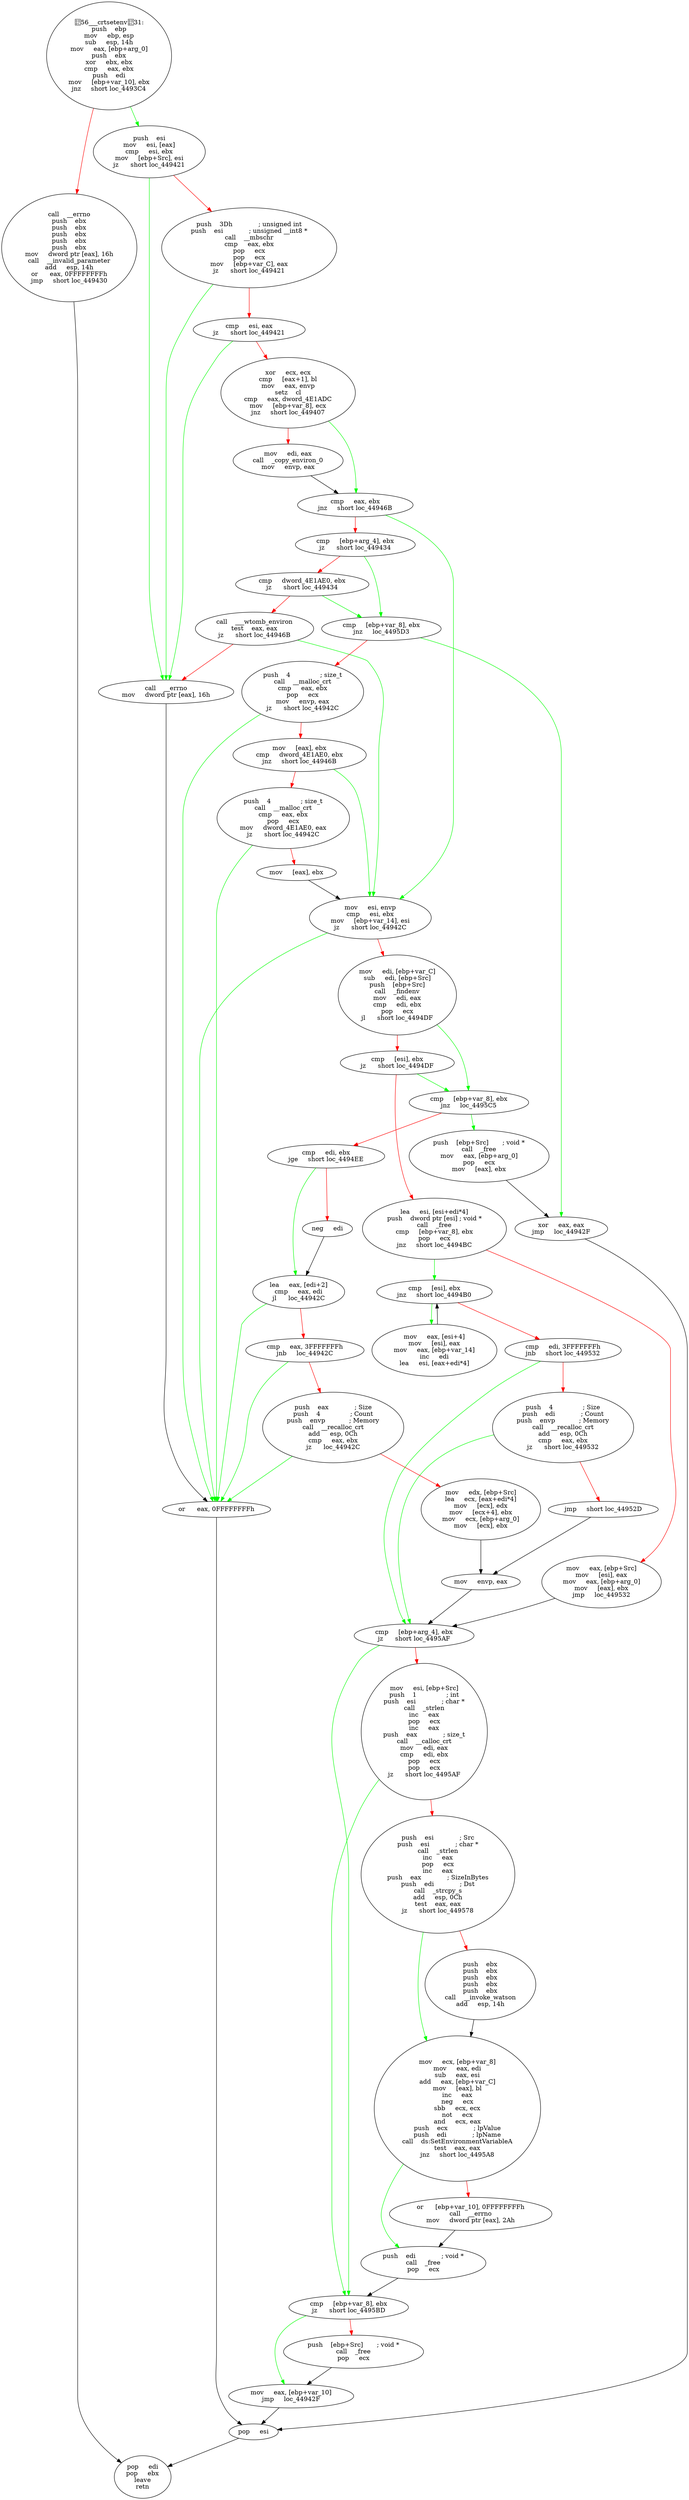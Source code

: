 digraph G{
Node0 [label = "56___crtsetenv31:
push    ebp
mov     ebp, esp
sub     esp, 14h
mov     eax, [ebp+arg_0]
push    ebx
xor     ebx, ebx
cmp     eax, ebx
push    edi
mov     [ebp+var_10], ebx
jnz     short loc_4493C4"]
Node1 [label = "call    __errno
push    ebx
push    ebx
push    ebx
push    ebx
push    ebx
mov     dword ptr [eax], 16h
call    __invalid_parameter
add     esp, 14h
or      eax, 0FFFFFFFFh
jmp     short loc_449430"]
Node2 [label = "push    esi
mov     esi, [eax]
cmp     esi, ebx
mov     [ebp+Src], esi
jz      short loc_449421"]
Node3 [label = "push    3Dh             ; unsigned int
push    esi             ; unsigned __int8 *
call    __mbschr
cmp     eax, ebx
pop     ecx
pop     ecx
mov     [ebp+var_C], eax
jz      short loc_449421"]
Node4 [label = "cmp     esi, eax
jz      short loc_449421"]
Node5 [label = "xor     ecx, ecx
cmp     [eax+1], bl
mov     eax, envp
setz    cl
cmp     eax, dword_4E1ADC
mov     [ebp+var_8], ecx
jnz     short loc_449407"]
Node6 [label = "mov     edi, eax
call    _copy_environ_0
mov     envp, eax"]
Node7 [label = "cmp     eax, ebx
jnz     short loc_44946B"]
Node8 [label = "cmp     [ebp+arg_4], ebx
jz      short loc_449434"]
Node9 [label = "cmp     dword_4E1AE0, ebx
jz      short loc_449434"]
Node10 [label = "call    ___wtomb_environ
test    eax, eax
jz      short loc_44946B"]
Node11 [label = "call    __errno
mov     dword ptr [eax], 16h"]
Node12 [label = "or      eax, 0FFFFFFFFh"]
Node13 [label = "pop     esi"]
Node14 [label = "pop     edi
pop     ebx
leave
retn"]
Node15 [label = "cmp     [ebp+var_8], ebx
jnz     loc_4495D3"]
Node16 [label = "push    4               ; size_t
call    __malloc_crt
cmp     eax, ebx
pop     ecx
mov     envp, eax
jz      short loc_44942C"]
Node17 [label = "mov     [eax], ebx
cmp     dword_4E1AE0, ebx
jnz     short loc_44946B"]
Node18 [label = "push    4               ; size_t
call    __malloc_crt
cmp     eax, ebx
pop     ecx
mov     dword_4E1AE0, eax
jz      short loc_44942C"]
Node19 [label = "mov     [eax], ebx"]
Node20 [label = "mov     esi, envp
cmp     esi, ebx
mov     [ebp+var_14], esi
jz      short loc_44942C"]
Node21 [label = "mov     edi, [ebp+var_C]
sub     edi, [ebp+Src]
push    [ebp+Src]
call    _findenv
mov     edi, eax
cmp     edi, ebx
pop     ecx
jl      short loc_4494DF"]
Node22 [label = "cmp     [esi], ebx
jz      short loc_4494DF"]
Node23 [label = "lea     esi, [esi+edi*4]
push    dword ptr [esi] ; void *
call    _free
cmp     [ebp+var_8], ebx
pop     ecx
jnz     short loc_4494BC"]
Node24 [label = "mov     eax, [ebp+Src]
mov     [esi], eax
mov     eax, [ebp+arg_0]
mov     [eax], ebx
jmp     loc_449532"]
Node25 [label = "mov     eax, [esi+4]
mov     [esi], eax
mov     eax, [ebp+var_14]
inc     edi
lea     esi, [eax+edi*4]"]
Node26 [label = "cmp     [esi], ebx
jnz     short loc_4494B0"]
Node27 [label = "cmp     edi, 3FFFFFFFh
jnb     short loc_449532"]
Node28 [label = "push    4               ; Size
push    edi             ; Count
push    envp            ; Memory
call    __recalloc_crt
add     esp, 0Ch
cmp     eax, ebx
jz      short loc_449532"]
Node29 [label = "jmp     short loc_44952D"]
Node30 [label = "cmp     [ebp+var_8], ebx
jnz     loc_4495C5"]
Node31 [label = "cmp     edi, ebx
jge     short loc_4494EE"]
Node32 [label = "neg     edi"]
Node33 [label = "lea     eax, [edi+2]
cmp     eax, edi
jl      loc_44942C"]
Node34 [label = "cmp     eax, 3FFFFFFFh
jnb     loc_44942C"]
Node35 [label = "push    eax             ; Size
push    4               ; Count
push    envp            ; Memory
call    __recalloc_crt
add     esp, 0Ch
cmp     eax, ebx
jz      loc_44942C"]
Node36 [label = "mov     edx, [ebp+Src]
lea     ecx, [eax+edi*4]
mov     [ecx], edx
mov     [ecx+4], ebx
mov     ecx, [ebp+arg_0]
mov     [ecx], ebx"]
Node37 [label = "mov     envp, eax"]
Node38 [label = "cmp     [ebp+arg_4], ebx
jz      short loc_4495AF"]
Node39 [label = "mov     esi, [ebp+Src]
push    1               ; int
push    esi             ; char *
call    _strlen
inc     eax
pop     ecx
inc     eax
push    eax             ; size_t
call    __calloc_crt
mov     edi, eax
cmp     edi, ebx
pop     ecx
pop     ecx
jz      short loc_4495AF"]
Node40 [label = "push    esi             ; Src
push    esi             ; char *
call    _strlen
inc     eax
pop     ecx
inc     eax
push    eax             ; SizeInBytes
push    edi             ; Dst
call    _strcpy_s
add     esp, 0Ch
test    eax, eax
jz      short loc_449578"]
Node41 [label = "push    ebx
push    ebx
push    ebx
push    ebx
push    ebx
call    __invoke_watson
add     esp, 14h"]
Node42 [label = "mov     ecx, [ebp+var_8]
mov     eax, edi
sub     eax, esi
add     eax, [ebp+var_C]
mov     [eax], bl
inc     eax
neg     ecx
sbb     ecx, ecx
not     ecx
and     ecx, eax
push    ecx             ; lpValue
push    edi             ; lpName
call    ds:SetEnvironmentVariableA
test    eax, eax
jnz     short loc_4495A8"]
Node43 [label = "or      [ebp+var_10], 0FFFFFFFFh
call    __errno
mov     dword ptr [eax], 2Ah"]
Node44 [label = "push    edi             ; void *
call    _free
pop     ecx"]
Node45 [label = "cmp     [ebp+var_8], ebx
jz      short loc_4495BD"]
Node46 [label = "push    [ebp+Src]       ; void *
call    _free
pop     ecx"]
Node47 [label = "mov     eax, [ebp+var_10]
jmp     loc_44942F"]
Node48 [label = "push    [ebp+Src]       ; void *
call    _free
mov     eax, [ebp+arg_0]
pop     ecx
mov     [eax], ebx"]
Node49 [label = "xor     eax, eax
jmp     loc_44942F"]
Node0 -> Node1 [color = "red"]
Node0 -> Node2 [color = "green"]
Node1 -> Node14 [color = "black"]
Node2 -> Node3 [color = "red"]
Node2 -> Node11 [color = "green"]
Node3 -> Node4 [color = "red"]
Node3 -> Node11 [color = "green"]
Node4 -> Node5 [color = "red"]
Node4 -> Node11 [color = "green"]
Node5 -> Node6 [color = "red"]
Node5 -> Node7 [color = "green"]
Node6 -> Node7 [color = "black"]
Node7 -> Node8 [color = "red"]
Node7 -> Node20 [color = "green"]
Node8 -> Node9 [color = "red"]
Node8 -> Node15 [color = "green"]
Node9 -> Node10 [color = "red"]
Node9 -> Node15 [color = "green"]
Node10 -> Node11 [color = "red"]
Node10 -> Node20 [color = "green"]
Node11 -> Node12 [color = "black"]
Node12 -> Node13 [color = "black"]
Node13 -> Node14 [color = "black"]
Node15 -> Node16 [color = "red"]
Node15 -> Node49 [color = "green"]
Node16 -> Node12 [color = "green"]
Node16 -> Node17 [color = "red"]
Node17 -> Node18 [color = "red"]
Node17 -> Node20 [color = "green"]
Node18 -> Node12 [color = "green"]
Node18 -> Node19 [color = "red"]
Node19 -> Node20 [color = "black"]
Node20 -> Node12 [color = "green"]
Node20 -> Node21 [color = "red"]
Node21 -> Node22 [color = "red"]
Node21 -> Node30 [color = "green"]
Node22 -> Node23 [color = "red"]
Node22 -> Node30 [color = "green"]
Node23 -> Node24 [color = "red"]
Node23 -> Node26 [color = "green"]
Node24 -> Node38 [color = "black"]
Node25 -> Node26 [color = "black"]
Node26 -> Node25 [color = "green"]
Node26 -> Node27 [color = "red"]
Node27 -> Node28 [color = "red"]
Node27 -> Node38 [color = "green"]
Node28 -> Node29 [color = "red"]
Node28 -> Node38 [color = "green"]
Node29 -> Node37 [color = "black"]
Node30 -> Node31 [color = "red"]
Node30 -> Node48 [color = "green"]
Node31 -> Node32 [color = "red"]
Node31 -> Node33 [color = "green"]
Node32 -> Node33 [color = "black"]
Node33 -> Node12 [color = "green"]
Node33 -> Node34 [color = "red"]
Node34 -> Node12 [color = "green"]
Node34 -> Node35 [color = "red"]
Node35 -> Node12 [color = "green"]
Node35 -> Node36 [color = "red"]
Node36 -> Node37 [color = "black"]
Node37 -> Node38 [color = "black"]
Node38 -> Node39 [color = "red"]
Node38 -> Node45 [color = "green"]
Node39 -> Node40 [color = "red"]
Node39 -> Node45 [color = "green"]
Node40 -> Node41 [color = "red"]
Node40 -> Node42 [color = "green"]
Node41 -> Node42 [color = "black"]
Node42 -> Node43 [color = "red"]
Node42 -> Node44 [color = "green"]
Node43 -> Node44 [color = "black"]
Node44 -> Node45 [color = "black"]
Node45 -> Node46 [color = "red"]
Node45 -> Node47 [color = "green"]
Node46 -> Node47 [color = "black"]
Node47 -> Node13 [color = "black"]
Node48 -> Node49 [color = "black"]
Node49 -> Node13 [color = "black"]
}